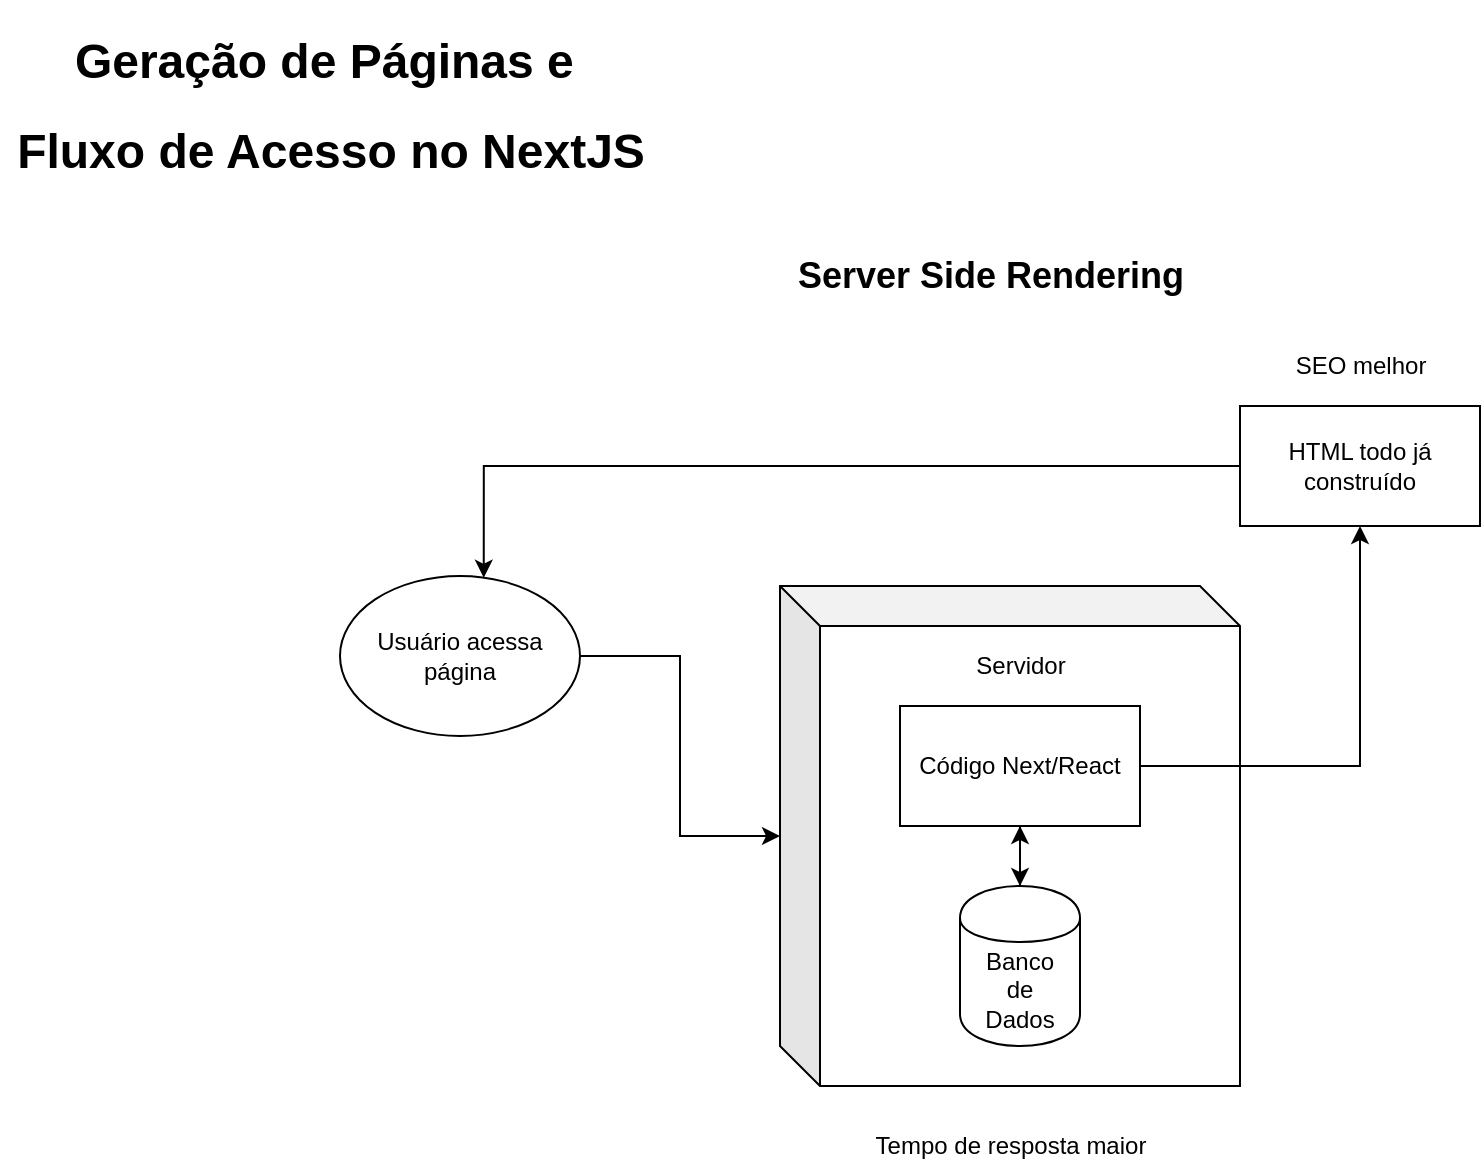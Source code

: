 <mxfile version="14.2.4" type="embed" pages="4">
    <diagram id="IJl9nqBKK6mNHiMfE9sH" name="Server Side Rendering">
        <mxGraphModel dx="1996" dy="903" grid="1" gridSize="10" guides="1" tooltips="1" connect="1" arrows="1" fold="1" page="0" pageScale="1" pageWidth="850" pageHeight="1100" math="0" shadow="0">
            <root>
                <mxCell id="0"/>
                <mxCell id="1" parent="0"/>
                <mxCell id="12" value="" style="shape=cube;whiteSpace=wrap;html=1;boundedLbl=1;backgroundOutline=1;darkOpacity=0.05;darkOpacity2=0.1;" vertex="1" parent="1">
                    <mxGeometry x="-150" y="270" width="230" height="250" as="geometry"/>
                </mxCell>
                <mxCell id="2" value="&lt;h1&gt;Geração de Páginas e&amp;nbsp;&lt;/h1&gt;&lt;h1&gt;Fluxo de Acesso no NextJS&lt;/h1&gt;" style="text;html=1;align=center;verticalAlign=middle;resizable=0;points=[];autosize=1;" vertex="1" parent="1">
                    <mxGeometry x="-540" y="-10" width="330" height="80" as="geometry"/>
                </mxCell>
                <mxCell id="3" value="&lt;h2&gt;Server Side Rendering&lt;/h2&gt;" style="text;html=1;align=center;verticalAlign=middle;resizable=0;points=[];autosize=1;" vertex="1" parent="1">
                    <mxGeometry x="-150" y="90" width="210" height="50" as="geometry"/>
                </mxCell>
                <mxCell id="6" value="" style="edgeStyle=orthogonalEdgeStyle;rounded=0;orthogonalLoop=1;jettySize=auto;html=1;" edge="1" parent="1" source="4" target="5">
                    <mxGeometry relative="1" as="geometry"/>
                </mxCell>
                <mxCell id="9" value="" style="edgeStyle=orthogonalEdgeStyle;rounded=0;orthogonalLoop=1;jettySize=auto;html=1;" edge="1" parent="1" source="4" target="8">
                    <mxGeometry relative="1" as="geometry"/>
                </mxCell>
                <mxCell id="4" value="Código Next/React" style="whiteSpace=wrap;html=1;" vertex="1" parent="1">
                    <mxGeometry x="-90" y="330" width="120" height="60" as="geometry"/>
                </mxCell>
                <mxCell id="7" value="" style="edgeStyle=orthogonalEdgeStyle;rounded=0;orthogonalLoop=1;jettySize=auto;html=1;" edge="1" parent="1" source="5" target="4">
                    <mxGeometry relative="1" as="geometry"/>
                </mxCell>
                <mxCell id="5" value="Banco&lt;br&gt;de&lt;br&gt;Dados" style="shape=cylinder;whiteSpace=wrap;html=1;boundedLbl=1;backgroundOutline=1;" vertex="1" parent="1">
                    <mxGeometry x="-60" y="420" width="60" height="80" as="geometry"/>
                </mxCell>
                <mxCell id="15" value="" style="edgeStyle=orthogonalEdgeStyle;rounded=0;orthogonalLoop=1;jettySize=auto;html=1;entryX=0.599;entryY=0.011;entryDx=0;entryDy=0;entryPerimeter=0;" edge="1" parent="1" source="8" target="11">
                    <mxGeometry relative="1" as="geometry">
                        <mxPoint x="240" y="160" as="targetPoint"/>
                    </mxGeometry>
                </mxCell>
                <mxCell id="8" value="HTML todo já&lt;br&gt;construído" style="whiteSpace=wrap;html=1;" vertex="1" parent="1">
                    <mxGeometry x="80" y="180" width="120" height="60" as="geometry"/>
                </mxCell>
                <mxCell id="14" value="" style="edgeStyle=orthogonalEdgeStyle;rounded=0;orthogonalLoop=1;jettySize=auto;html=1;" edge="1" parent="1" source="11" target="12">
                    <mxGeometry relative="1" as="geometry"/>
                </mxCell>
                <mxCell id="11" value="Usuário acessa página" style="ellipse;whiteSpace=wrap;html=1;" vertex="1" parent="1">
                    <mxGeometry x="-370" y="265" width="120" height="80" as="geometry"/>
                </mxCell>
                <mxCell id="13" value="Servidor" style="text;html=1;align=center;verticalAlign=middle;resizable=0;points=[];autosize=1;" vertex="1" parent="1">
                    <mxGeometry x="-60" y="300" width="60" height="20" as="geometry"/>
                </mxCell>
                <mxCell id="16" value="Tempo de resposta maior" style="text;html=1;align=center;verticalAlign=middle;resizable=0;points=[];autosize=1;" vertex="1" parent="1">
                    <mxGeometry x="-110" y="540" width="150" height="20" as="geometry"/>
                </mxCell>
                <mxCell id="17" value="SEO melhor" style="text;html=1;align=center;verticalAlign=middle;resizable=0;points=[];autosize=1;" vertex="1" parent="1">
                    <mxGeometry x="100" y="150" width="80" height="20" as="geometry"/>
                </mxCell>
            </root>
        </mxGraphModel>
    </diagram>
    <diagram id="Sb2h33vWGgbGj8rekHoC" name="Static Site Generation">
        <mxGraphModel dx="2235" dy="1004" grid="1" gridSize="10" guides="1" tooltips="1" connect="1" arrows="1" fold="1" page="0" pageScale="1" pageWidth="850" pageHeight="1100" math="0" shadow="0">
            <root>
                <mxCell id="qVb-lpE-ypOx8Y0qRD29-0"/>
                <mxCell id="qVb-lpE-ypOx8Y0qRD29-1" parent="qVb-lpE-ypOx8Y0qRD29-0"/>
                <mxCell id="mRwc2Sx2FRpMDdkpeoXC-1" value="" style="whiteSpace=wrap;html=1;" vertex="1" parent="qVb-lpE-ypOx8Y0qRD29-1">
                    <mxGeometry x="-450" y="190" width="560" height="430" as="geometry"/>
                </mxCell>
                <mxCell id="2_pBW-bDEQTTyGr_TnvV-0" value="" style="shape=cube;whiteSpace=wrap;html=1;boundedLbl=1;backgroundOutline=1;darkOpacity=0.05;darkOpacity2=0.1;" vertex="1" parent="qVb-lpE-ypOx8Y0qRD29-1">
                    <mxGeometry x="-410" y="265" width="237.5" height="285" as="geometry"/>
                </mxCell>
                <mxCell id="2_pBW-bDEQTTyGr_TnvV-1" value="&lt;font style=&quot;font-size: 14px&quot;&gt;Servidor&lt;/font&gt;" style="text;html=1;align=center;verticalAlign=middle;resizable=0;points=[];autosize=1;" vertex="1" parent="qVb-lpE-ypOx8Y0qRD29-1">
                    <mxGeometry x="-317.5" y="290" width="70" height="20" as="geometry"/>
                </mxCell>
                <mxCell id="2_pBW-bDEQTTyGr_TnvV-2" value="&lt;h2&gt;Static Site Generation&lt;/h2&gt;" style="text;html=1;align=center;verticalAlign=middle;resizable=0;points=[];autosize=1;" vertex="1" parent="qVb-lpE-ypOx8Y0qRD29-1">
                    <mxGeometry x="-270" y="120" width="200" height="50" as="geometry"/>
                </mxCell>
                <mxCell id="2_pBW-bDEQTTyGr_TnvV-3" value="" style="edgeStyle=orthogonalEdgeStyle;rounded=0;orthogonalLoop=1;jettySize=auto;html=1;" edge="1" parent="qVb-lpE-ypOx8Y0qRD29-1" source="2_pBW-bDEQTTyGr_TnvV-5" target="2_pBW-bDEQTTyGr_TnvV-7">
                    <mxGeometry relative="1" as="geometry"/>
                </mxCell>
                <mxCell id="2_pBW-bDEQTTyGr_TnvV-4" value="" style="edgeStyle=orthogonalEdgeStyle;rounded=0;orthogonalLoop=1;jettySize=auto;html=1;" edge="1" parent="qVb-lpE-ypOx8Y0qRD29-1" source="2_pBW-bDEQTTyGr_TnvV-5" target="2_pBW-bDEQTTyGr_TnvV-8">
                    <mxGeometry relative="1" as="geometry"/>
                </mxCell>
                <mxCell id="2_pBW-bDEQTTyGr_TnvV-5" value="&lt;font style=&quot;font-size: 14px&quot;&gt;Código Next/React&lt;/font&gt;" style="whiteSpace=wrap;html=1;" vertex="1" parent="qVb-lpE-ypOx8Y0qRD29-1">
                    <mxGeometry x="-342.5" y="320" width="120" height="60" as="geometry"/>
                </mxCell>
                <mxCell id="2_pBW-bDEQTTyGr_TnvV-6" value="" style="edgeStyle=orthogonalEdgeStyle;rounded=0;orthogonalLoop=1;jettySize=auto;html=1;" edge="1" parent="qVb-lpE-ypOx8Y0qRD29-1" source="2_pBW-bDEQTTyGr_TnvV-7">
                    <mxGeometry relative="1" as="geometry">
                        <mxPoint x="-282.5" y="380" as="targetPoint"/>
                    </mxGeometry>
                </mxCell>
                <mxCell id="2_pBW-bDEQTTyGr_TnvV-7" value="&lt;font style=&quot;font-size: 14px&quot;&gt;Banco&lt;br&gt;de&lt;br&gt;Dados&lt;/font&gt;" style="shape=cylinder;whiteSpace=wrap;html=1;boundedLbl=1;backgroundOutline=1;" vertex="1" parent="qVb-lpE-ypOx8Y0qRD29-1">
                    <mxGeometry x="-312.5" y="430" width="60" height="80" as="geometry"/>
                </mxCell>
                <mxCell id="2_pBW-bDEQTTyGr_TnvV-8" value="&lt;font style=&quot;font-size: 14px&quot;&gt;page-1.html&lt;/font&gt;" style="whiteSpace=wrap;html=1;" vertex="1" parent="qVb-lpE-ypOx8Y0qRD29-1">
                    <mxGeometry x="-62.5" y="290" width="120" height="60" as="geometry"/>
                </mxCell>
                <mxCell id="2_pBW-bDEQTTyGr_TnvV-9" value="&lt;font style=&quot;font-size: 14px&quot;&gt;page-2.html&lt;/font&gt;" style="whiteSpace=wrap;html=1;" vertex="1" parent="qVb-lpE-ypOx8Y0qRD29-1">
                    <mxGeometry x="-62.5" y="360" width="120" height="60" as="geometry"/>
                </mxCell>
                <mxCell id="2_pBW-bDEQTTyGr_TnvV-10" value="" style="edgeStyle=orthogonalEdgeStyle;rounded=0;orthogonalLoop=1;jettySize=auto;html=1;exitX=1;exitY=0.75;exitDx=0;exitDy=0;" edge="1" parent="qVb-lpE-ypOx8Y0qRD29-1" source="2_pBW-bDEQTTyGr_TnvV-5" target="2_pBW-bDEQTTyGr_TnvV-9">
                    <mxGeometry relative="1" as="geometry">
                        <mxPoint x="-212.5" y="360.0" as="sourcePoint"/>
                        <mxPoint x="-102.5" y="330.0" as="targetPoint"/>
                    </mxGeometry>
                </mxCell>
                <mxCell id="2_pBW-bDEQTTyGr_TnvV-11" value="&lt;font style=&quot;font-size: 14px&quot;&gt;page-3.html&lt;/font&gt;" style="whiteSpace=wrap;html=1;" vertex="1" parent="qVb-lpE-ypOx8Y0qRD29-1">
                    <mxGeometry x="-62.5" y="440" width="120" height="60" as="geometry"/>
                </mxCell>
                <mxCell id="2_pBW-bDEQTTyGr_TnvV-12" value="" style="edgeStyle=orthogonalEdgeStyle;rounded=0;orthogonalLoop=1;jettySize=auto;html=1;exitX=1;exitY=0.75;exitDx=0;exitDy=0;entryX=0;entryY=0.5;entryDx=0;entryDy=0;" edge="1" parent="qVb-lpE-ypOx8Y0qRD29-1" target="2_pBW-bDEQTTyGr_TnvV-11">
                    <mxGeometry relative="1" as="geometry">
                        <mxPoint x="-222.5" y="375" as="sourcePoint"/>
                        <mxPoint x="-62.5" y="400.0" as="targetPoint"/>
                        <Array as="points">
                            <mxPoint x="-152.5" y="375"/>
                            <mxPoint x="-152.5" y="470"/>
                        </Array>
                    </mxGeometry>
                </mxCell>
                <mxCell id="mRwc2Sx2FRpMDdkpeoXC-0" value="&lt;h1&gt;Geração de Páginas e&amp;nbsp;&lt;/h1&gt;&lt;h1&gt;Fluxo de Acesso no NextJS&lt;/h1&gt;" style="text;html=1;align=center;verticalAlign=middle;resizable=0;points=[];autosize=1;" vertex="1" parent="qVb-lpE-ypOx8Y0qRD29-1">
                    <mxGeometry x="-445" y="-90" width="330" height="80" as="geometry"/>
                </mxCell>
                <mxCell id="mRwc2Sx2FRpMDdkpeoXC-3" value="&lt;h3&gt;Etapa 1 - Build&lt;/h3&gt;" style="text;html=1;align=center;verticalAlign=middle;resizable=0;points=[];autosize=1;" vertex="1" parent="qVb-lpE-ypOx8Y0qRD29-1">
                    <mxGeometry x="-225" y="200" width="110" height="50" as="geometry"/>
                </mxCell>
                <mxCell id="kcINupko0LbGhCiXPx97-2" value="" style="edgeStyle=orthogonalEdgeStyle;rounded=0;orthogonalLoop=1;jettySize=auto;html=1;" edge="1" parent="qVb-lpE-ypOx8Y0qRD29-1" source="kcINupko0LbGhCiXPx97-0" target="kcINupko0LbGhCiXPx97-1">
                    <mxGeometry relative="1" as="geometry"/>
                </mxCell>
                <mxCell id="kcINupko0LbGhCiXPx97-0" value="&lt;font style=&quot;font-size: 14px&quot;&gt;Maria acessa&lt;br&gt;page-1.html&lt;/font&gt;" style="ellipse;whiteSpace=wrap;html=1;" vertex="1" parent="qVb-lpE-ypOx8Y0qRD29-1">
                    <mxGeometry x="280" y="375" width="120" height="80" as="geometry"/>
                </mxCell>
                <mxCell id="kcINupko0LbGhCiXPx97-1" value="&lt;font style=&quot;font-size: 14px&quot;&gt;page-1.html&lt;/font&gt;" style="whiteSpace=wrap;html=1;" vertex="1" parent="qVb-lpE-ypOx8Y0qRD29-1">
                    <mxGeometry x="500" y="385" width="120" height="60" as="geometry"/>
                </mxCell>
                <mxCell id="kcINupko0LbGhCiXPx97-4" value="" style="edgeStyle=orthogonalEdgeStyle;rounded=0;orthogonalLoop=1;jettySize=auto;html=1;" edge="1" parent="qVb-lpE-ypOx8Y0qRD29-1" source="kcINupko0LbGhCiXPx97-3" target="kcINupko0LbGhCiXPx97-1">
                    <mxGeometry relative="1" as="geometry"/>
                </mxCell>
                <mxCell id="kcINupko0LbGhCiXPx97-3" value="&lt;font style=&quot;font-size: 14px&quot;&gt;Alice&lt;br&gt;acessa &lt;br&gt;page-1.html&lt;/font&gt;" style="ellipse;whiteSpace=wrap;html=1;" vertex="1" parent="qVb-lpE-ypOx8Y0qRD29-1">
                    <mxGeometry x="280" y="485" width="120" height="80" as="geometry"/>
                </mxCell>
                <mxCell id="kcINupko0LbGhCiXPx97-6" value="" style="edgeStyle=orthogonalEdgeStyle;rounded=0;orthogonalLoop=1;jettySize=auto;html=1;" edge="1" parent="qVb-lpE-ypOx8Y0qRD29-1" source="kcINupko0LbGhCiXPx97-5" target="kcINupko0LbGhCiXPx97-1">
                    <mxGeometry relative="1" as="geometry"/>
                </mxCell>
                <mxCell id="kcINupko0LbGhCiXPx97-5" value="&lt;font style=&quot;font-size: 14px&quot;&gt;Willian acessa&lt;br&gt;page-1.html&lt;/font&gt;" style="ellipse;whiteSpace=wrap;html=1;" vertex="1" parent="qVb-lpE-ypOx8Y0qRD29-1">
                    <mxGeometry x="280" y="265" width="120" height="80" as="geometry"/>
                </mxCell>
                <mxCell id="kcINupko0LbGhCiXPx97-7" value="&lt;font style=&quot;font-size: 18px&quot;&gt;Entrega sempre mesmo &lt;br&gt;estático&lt;/font&gt;" style="text;html=1;align=center;verticalAlign=middle;resizable=0;points=[];autosize=1;" vertex="1" parent="qVb-lpE-ypOx8Y0qRD29-1">
                    <mxGeometry x="640" y="387.5" width="210" height="40" as="geometry"/>
                </mxCell>
                <mxCell id="kcINupko0LbGhCiXPx97-8" value="&lt;font style=&quot;font-size: 18px&quot;&gt;Não tem mais processo &lt;br&gt;no Servidor&lt;/font&gt;" style="text;html=1;align=center;verticalAlign=middle;resizable=0;points=[];autosize=1;" vertex="1" parent="qVb-lpE-ypOx8Y0qRD29-1">
                    <mxGeometry x="360" y="195" width="200" height="40" as="geometry"/>
                </mxCell>
            </root>
        </mxGraphModel>
    </diagram>
    <diagram id="DBl-UYLS2xAY-gCIWBBk" name="Incremental Static Regeneration">
        <mxGraphModel dx="2888" dy="1111" grid="1" gridSize="10" guides="1" tooltips="1" connect="1" arrows="1" fold="1" page="0" pageScale="1" pageWidth="850" pageHeight="1100" math="0" shadow="0">
            <root>
                <mxCell id="q0az0de39Vp8cDaWlEq2-0"/>
                <mxCell id="q0az0de39Vp8cDaWlEq2-1" parent="q0az0de39Vp8cDaWlEq2-0"/>
                <mxCell id="Nnj6af79WpJ_D7qGyi7y-39" value="" style="edgeStyle=orthogonalEdgeStyle;rounded=0;orthogonalLoop=1;jettySize=auto;html=1;entryX=0;entryY=0.5;entryDx=0;entryDy=0;exitX=1.007;exitY=0.525;exitDx=0;exitDy=0;exitPerimeter=0;" edge="1" parent="q0az0de39Vp8cDaWlEq2-1" source="Nnj6af79WpJ_D7qGyi7y-0" target="Nnj6af79WpJ_D7qGyi7y-26">
                    <mxGeometry relative="1" as="geometry">
                        <mxPoint x="180" y="370" as="sourcePoint"/>
                    </mxGeometry>
                </mxCell>
                <mxCell id="Nnj6af79WpJ_D7qGyi7y-26" value="" style="whiteSpace=wrap;html=1;" vertex="1" parent="q0az0de39Vp8cDaWlEq2-1">
                    <mxGeometry x="210" y="180" width="440" height="470" as="geometry"/>
                </mxCell>
                <mxCell id="Nnj6af79WpJ_D7qGyi7y-37" value="" style="edgeStyle=orthogonalEdgeStyle;rounded=0;orthogonalLoop=1;jettySize=auto;html=1;" edge="1" parent="q0az0de39Vp8cDaWlEq2-1" source="Nnj6af79WpJ_D7qGyi7y-0" target="Nnj6af79WpJ_D7qGyi7y-28">
                    <mxGeometry relative="1" as="geometry"/>
                </mxCell>
                <mxCell id="Nnj6af79WpJ_D7qGyi7y-0" value="" style="whiteSpace=wrap;html=1;" vertex="1" parent="q0az0de39Vp8cDaWlEq2-1">
                    <mxGeometry x="-450" y="190" width="560" height="430" as="geometry"/>
                </mxCell>
                <mxCell id="Nnj6af79WpJ_D7qGyi7y-1" value="" style="shape=cube;whiteSpace=wrap;html=1;boundedLbl=1;backgroundOutline=1;darkOpacity=0.05;darkOpacity2=0.1;" vertex="1" parent="q0az0de39Vp8cDaWlEq2-1">
                    <mxGeometry x="-410" y="265" width="237.5" height="285" as="geometry"/>
                </mxCell>
                <mxCell id="Nnj6af79WpJ_D7qGyi7y-2" value="&lt;font style=&quot;font-size: 14px&quot;&gt;Servidor&lt;/font&gt;" style="text;html=1;align=center;verticalAlign=middle;resizable=0;points=[];autosize=1;" vertex="1" parent="q0az0de39Vp8cDaWlEq2-1">
                    <mxGeometry x="-317.5" y="290" width="70" height="20" as="geometry"/>
                </mxCell>
                <mxCell id="Nnj6af79WpJ_D7qGyi7y-3" value="&lt;h2&gt;Incremental Static Regeneration&lt;/h2&gt;" style="text;html=1;align=center;verticalAlign=middle;resizable=0;points=[];autosize=1;" vertex="1" parent="q0az0de39Vp8cDaWlEq2-1">
                    <mxGeometry x="-312.5" y="110" width="290" height="50" as="geometry"/>
                </mxCell>
                <mxCell id="Nnj6af79WpJ_D7qGyi7y-4" value="" style="edgeStyle=orthogonalEdgeStyle;rounded=0;orthogonalLoop=1;jettySize=auto;html=1;" edge="1" parent="q0az0de39Vp8cDaWlEq2-1" source="Nnj6af79WpJ_D7qGyi7y-6" target="Nnj6af79WpJ_D7qGyi7y-8">
                    <mxGeometry relative="1" as="geometry"/>
                </mxCell>
                <mxCell id="Nnj6af79WpJ_D7qGyi7y-5" value="" style="edgeStyle=orthogonalEdgeStyle;rounded=0;orthogonalLoop=1;jettySize=auto;html=1;" edge="1" parent="q0az0de39Vp8cDaWlEq2-1" source="Nnj6af79WpJ_D7qGyi7y-6" target="Nnj6af79WpJ_D7qGyi7y-9">
                    <mxGeometry relative="1" as="geometry"/>
                </mxCell>
                <mxCell id="Nnj6af79WpJ_D7qGyi7y-6" value="&lt;font style=&quot;font-size: 14px&quot;&gt;Código Next/React&lt;/font&gt;" style="whiteSpace=wrap;html=1;" vertex="1" parent="q0az0de39Vp8cDaWlEq2-1">
                    <mxGeometry x="-342.5" y="320" width="120" height="60" as="geometry"/>
                </mxCell>
                <mxCell id="Nnj6af79WpJ_D7qGyi7y-7" value="" style="edgeStyle=orthogonalEdgeStyle;rounded=0;orthogonalLoop=1;jettySize=auto;html=1;" edge="1" parent="q0az0de39Vp8cDaWlEq2-1" source="Nnj6af79WpJ_D7qGyi7y-8">
                    <mxGeometry relative="1" as="geometry">
                        <mxPoint x="-282.5" y="380" as="targetPoint"/>
                    </mxGeometry>
                </mxCell>
                <mxCell id="Nnj6af79WpJ_D7qGyi7y-8" value="&lt;font style=&quot;font-size: 14px&quot;&gt;Banco&lt;br&gt;de&lt;br&gt;Dados&lt;/font&gt;" style="shape=cylinder;whiteSpace=wrap;html=1;boundedLbl=1;backgroundOutline=1;" vertex="1" parent="q0az0de39Vp8cDaWlEq2-1">
                    <mxGeometry x="-312.5" y="430" width="60" height="80" as="geometry"/>
                </mxCell>
                <mxCell id="Nnj6af79WpJ_D7qGyi7y-9" value="&lt;font style=&quot;font-size: 14px&quot;&gt;page-1.html&lt;/font&gt;" style="whiteSpace=wrap;html=1;" vertex="1" parent="q0az0de39Vp8cDaWlEq2-1">
                    <mxGeometry x="-62.5" y="290" width="120" height="60" as="geometry"/>
                </mxCell>
                <mxCell id="Nnj6af79WpJ_D7qGyi7y-10" value="&lt;font style=&quot;font-size: 14px&quot;&gt;page-2.html&lt;/font&gt;" style="whiteSpace=wrap;html=1;" vertex="1" parent="q0az0de39Vp8cDaWlEq2-1">
                    <mxGeometry x="-62.5" y="360" width="120" height="60" as="geometry"/>
                </mxCell>
                <mxCell id="Nnj6af79WpJ_D7qGyi7y-11" value="" style="edgeStyle=orthogonalEdgeStyle;rounded=0;orthogonalLoop=1;jettySize=auto;html=1;exitX=1;exitY=0.75;exitDx=0;exitDy=0;" edge="1" parent="q0az0de39Vp8cDaWlEq2-1" source="Nnj6af79WpJ_D7qGyi7y-6" target="Nnj6af79WpJ_D7qGyi7y-10">
                    <mxGeometry relative="1" as="geometry">
                        <mxPoint x="-212.5" y="360.0" as="sourcePoint"/>
                        <mxPoint x="-102.5" y="330.0" as="targetPoint"/>
                    </mxGeometry>
                </mxCell>
                <mxCell id="Nnj6af79WpJ_D7qGyi7y-12" value="&lt;font style=&quot;font-size: 14px&quot;&gt;page-3.html&lt;/font&gt;" style="whiteSpace=wrap;html=1;" vertex="1" parent="q0az0de39Vp8cDaWlEq2-1">
                    <mxGeometry x="-62.5" y="440" width="120" height="60" as="geometry"/>
                </mxCell>
                <mxCell id="Nnj6af79WpJ_D7qGyi7y-13" value="" style="edgeStyle=orthogonalEdgeStyle;rounded=0;orthogonalLoop=1;jettySize=auto;html=1;exitX=1;exitY=0.75;exitDx=0;exitDy=0;entryX=0;entryY=0.5;entryDx=0;entryDy=0;" edge="1" parent="q0az0de39Vp8cDaWlEq2-1" target="Nnj6af79WpJ_D7qGyi7y-12">
                    <mxGeometry relative="1" as="geometry">
                        <mxPoint x="-222.5" y="375" as="sourcePoint"/>
                        <mxPoint x="-62.5" y="400.0" as="targetPoint"/>
                        <Array as="points">
                            <mxPoint x="-152.5" y="375"/>
                            <mxPoint x="-152.5" y="470"/>
                        </Array>
                    </mxGeometry>
                </mxCell>
                <mxCell id="Nnj6af79WpJ_D7qGyi7y-14" value="&lt;h1&gt;Geração de Páginas e&amp;nbsp;&lt;/h1&gt;&lt;h1&gt;Fluxo de Acesso no NextJS&lt;/h1&gt;" style="text;html=1;align=center;verticalAlign=middle;resizable=0;points=[];autosize=1;" vertex="1" parent="q0az0de39Vp8cDaWlEq2-1">
                    <mxGeometry x="-445" y="-90" width="330" height="80" as="geometry"/>
                </mxCell>
                <mxCell id="Nnj6af79WpJ_D7qGyi7y-15" value="&lt;h3&gt;Etapa 1 - Build&lt;/h3&gt;" style="text;html=1;align=center;verticalAlign=middle;resizable=0;points=[];autosize=1;" vertex="1" parent="q0az0de39Vp8cDaWlEq2-1">
                    <mxGeometry x="-225" y="200" width="110" height="50" as="geometry"/>
                </mxCell>
                <mxCell id="Nnj6af79WpJ_D7qGyi7y-16" value="" style="edgeStyle=orthogonalEdgeStyle;rounded=0;orthogonalLoop=1;jettySize=auto;html=1;" edge="1" parent="q0az0de39Vp8cDaWlEq2-1" source="Nnj6af79WpJ_D7qGyi7y-17" target="Nnj6af79WpJ_D7qGyi7y-18">
                    <mxGeometry relative="1" as="geometry"/>
                </mxCell>
                <mxCell id="Nnj6af79WpJ_D7qGyi7y-17" value="&lt;font style=&quot;font-size: 14px&quot;&gt;Maria acessa&lt;br&gt;page-1.html&lt;/font&gt;" style="ellipse;whiteSpace=wrap;html=1;" vertex="1" parent="q0az0de39Vp8cDaWlEq2-1">
                    <mxGeometry x="260" y="385" width="120" height="80" as="geometry"/>
                </mxCell>
                <mxCell id="Nnj6af79WpJ_D7qGyi7y-18" value="&lt;font style=&quot;font-size: 14px&quot;&gt;page-1.html&lt;/font&gt;" style="whiteSpace=wrap;html=1;" vertex="1" parent="q0az0de39Vp8cDaWlEq2-1">
                    <mxGeometry x="480" y="395" width="120" height="60" as="geometry"/>
                </mxCell>
                <mxCell id="Nnj6af79WpJ_D7qGyi7y-19" value="" style="edgeStyle=orthogonalEdgeStyle;rounded=0;orthogonalLoop=1;jettySize=auto;html=1;" edge="1" parent="q0az0de39Vp8cDaWlEq2-1" source="Nnj6af79WpJ_D7qGyi7y-20" target="Nnj6af79WpJ_D7qGyi7y-18">
                    <mxGeometry relative="1" as="geometry"/>
                </mxCell>
                <mxCell id="Nnj6af79WpJ_D7qGyi7y-20" value="&lt;font style=&quot;font-size: 14px&quot;&gt;Alice&lt;br&gt;acessa &lt;br&gt;page-1.html&lt;/font&gt;" style="ellipse;whiteSpace=wrap;html=1;" vertex="1" parent="q0az0de39Vp8cDaWlEq2-1">
                    <mxGeometry x="260" y="495" width="120" height="80" as="geometry"/>
                </mxCell>
                <mxCell id="Nnj6af79WpJ_D7qGyi7y-21" value="" style="edgeStyle=orthogonalEdgeStyle;rounded=0;orthogonalLoop=1;jettySize=auto;html=1;" edge="1" parent="q0az0de39Vp8cDaWlEq2-1" source="Nnj6af79WpJ_D7qGyi7y-22" target="Nnj6af79WpJ_D7qGyi7y-18">
                    <mxGeometry relative="1" as="geometry"/>
                </mxCell>
                <mxCell id="Nnj6af79WpJ_D7qGyi7y-22" value="&lt;font style=&quot;font-size: 14px&quot;&gt;Willian acessa&lt;br&gt;page-1.html&lt;/font&gt;" style="ellipse;whiteSpace=wrap;html=1;" vertex="1" parent="q0az0de39Vp8cDaWlEq2-1">
                    <mxGeometry x="260" y="275" width="120" height="80" as="geometry"/>
                </mxCell>
                <mxCell id="Nnj6af79WpJ_D7qGyi7y-25" value="&lt;font style=&quot;font-size: 18px&quot;&gt;Revalidate: 60&lt;/font&gt;" style="text;html=1;align=center;verticalAlign=middle;resizable=0;points=[];autosize=1;" vertex="1" parent="q0az0de39Vp8cDaWlEq2-1">
                    <mxGeometry x="-232.5" y="580" width="130" height="20" as="geometry"/>
                </mxCell>
                <mxCell id="Nnj6af79WpJ_D7qGyi7y-27" value="&lt;font style=&quot;font-size: 18px&quot;&gt;Acessaram em intervalo de 60s&lt;/font&gt;" style="text;html=1;align=center;verticalAlign=middle;resizable=0;points=[];autosize=1;" vertex="1" parent="q0az0de39Vp8cDaWlEq2-1">
                    <mxGeometry x="310" y="220" width="270" height="20" as="geometry"/>
                </mxCell>
                <mxCell id="Nnj6af79WpJ_D7qGyi7y-28" value="" style="whiteSpace=wrap;html=1;" vertex="1" parent="q0az0de39Vp8cDaWlEq2-1">
                    <mxGeometry x="-1020" y="170" width="440" height="620" as="geometry"/>
                </mxCell>
                <mxCell id="Nnj6af79WpJ_D7qGyi7y-29" value="" style="edgeStyle=orthogonalEdgeStyle;rounded=0;orthogonalLoop=1;jettySize=auto;html=1;" edge="1" parent="q0az0de39Vp8cDaWlEq2-1" source="Nnj6af79WpJ_D7qGyi7y-30" target="Nnj6af79WpJ_D7qGyi7y-31">
                    <mxGeometry relative="1" as="geometry"/>
                </mxCell>
                <mxCell id="Nnj6af79WpJ_D7qGyi7y-30" value="&lt;font style=&quot;font-size: 14px&quot;&gt;Lucas acessa&lt;br&gt;page-1.html&lt;/font&gt;" style="ellipse;whiteSpace=wrap;html=1;" vertex="1" parent="q0az0de39Vp8cDaWlEq2-1">
                    <mxGeometry x="-960" y="395" width="120" height="80" as="geometry"/>
                </mxCell>
                <mxCell id="Nnj6af79WpJ_D7qGyi7y-31" value="&lt;font style=&quot;font-size: 14px&quot;&gt;page-1-new.html&lt;/font&gt;" style="whiteSpace=wrap;html=1;" vertex="1" parent="q0az0de39Vp8cDaWlEq2-1">
                    <mxGeometry x="-740" y="405" width="120" height="60" as="geometry"/>
                </mxCell>
                <mxCell id="Nnj6af79WpJ_D7qGyi7y-32" value="" style="edgeStyle=orthogonalEdgeStyle;rounded=0;orthogonalLoop=1;jettySize=auto;html=1;" edge="1" parent="q0az0de39Vp8cDaWlEq2-1" source="Nnj6af79WpJ_D7qGyi7y-33" target="Nnj6af79WpJ_D7qGyi7y-31">
                    <mxGeometry relative="1" as="geometry"/>
                </mxCell>
                <mxCell id="Nnj6af79WpJ_D7qGyi7y-33" value="&lt;font style=&quot;font-size: 14px&quot;&gt;Antonio&lt;br&gt;acessa &lt;br&gt;page-1.html&lt;/font&gt;" style="ellipse;whiteSpace=wrap;html=1;" vertex="1" parent="q0az0de39Vp8cDaWlEq2-1">
                    <mxGeometry x="-960" y="505" width="120" height="80" as="geometry"/>
                </mxCell>
                <mxCell id="Nnj6af79WpJ_D7qGyi7y-34" value="" style="edgeStyle=orthogonalEdgeStyle;rounded=0;orthogonalLoop=1;jettySize=auto;html=1;" edge="1" parent="q0az0de39Vp8cDaWlEq2-1" source="Nnj6af79WpJ_D7qGyi7y-35" target="Nnj6af79WpJ_D7qGyi7y-31">
                    <mxGeometry relative="1" as="geometry"/>
                </mxCell>
                <mxCell id="Nnj6af79WpJ_D7qGyi7y-35" value="&lt;font style=&quot;font-size: 14px&quot;&gt;José acessa&lt;br&gt;page-1.html&lt;/font&gt;" style="ellipse;whiteSpace=wrap;html=1;" vertex="1" parent="q0az0de39Vp8cDaWlEq2-1">
                    <mxGeometry x="-960" y="285" width="120" height="80" as="geometry"/>
                </mxCell>
                <mxCell id="Nnj6af79WpJ_D7qGyi7y-36" value="&lt;font style=&quot;font-size: 18px&quot;&gt;Acessaram em outro intervalo de 60&lt;/font&gt;" style="text;html=1;align=center;verticalAlign=middle;resizable=0;points=[];autosize=1;" vertex="1" parent="q0az0de39Vp8cDaWlEq2-1">
                    <mxGeometry x="-942.5" y="220" width="300" height="20" as="geometry"/>
                </mxCell>
                <mxCell id="IFD2K49PLNYoO7BVoCW2-0" value="&lt;font style=&quot;font-size: 14px&quot;&gt;Willian acessa&lt;br&gt;page-1.html&lt;/font&gt;" style="ellipse;whiteSpace=wrap;html=1;" vertex="1" parent="q0az0de39Vp8cDaWlEq2-1">
                    <mxGeometry x="-750" y="590" width="120" height="80" as="geometry"/>
                </mxCell>
            </root>
        </mxGraphModel>
    </diagram>
    <diagram id="HiJ77PHJmg9h4ow9nc8P" name="Fallbacks">
        <mxGraphModel dx="2235" dy="604" grid="1" gridSize="10" guides="1" tooltips="1" connect="1" arrows="1" fold="1" page="0" pageScale="1" pageWidth="850" pageHeight="1100" math="0" shadow="0">
            <root>
                <mxCell id="ejC8heTR-p2rXwsiGBWH-0"/>
                <mxCell id="ejC8heTR-p2rXwsiGBWH-1" parent="ejC8heTR-p2rXwsiGBWH-0"/>
                <mxCell id="8uwWVGnF2fwSN4bI8sw9-0" value="" style="whiteSpace=wrap;html=1;" vertex="1" parent="ejC8heTR-p2rXwsiGBWH-1">
                    <mxGeometry x="-450" y="190" width="560" height="430" as="geometry"/>
                </mxCell>
                <mxCell id="8uwWVGnF2fwSN4bI8sw9-1" value="" style="shape=cube;whiteSpace=wrap;html=1;boundedLbl=1;backgroundOutline=1;darkOpacity=0.05;darkOpacity2=0.1;" vertex="1" parent="ejC8heTR-p2rXwsiGBWH-1">
                    <mxGeometry x="-410" y="265" width="237.5" height="285" as="geometry"/>
                </mxCell>
                <mxCell id="8uwWVGnF2fwSN4bI8sw9-2" value="&lt;font style=&quot;font-size: 14px&quot;&gt;Servidor&lt;/font&gt;" style="text;html=1;align=center;verticalAlign=middle;resizable=0;points=[];autosize=1;" vertex="1" parent="ejC8heTR-p2rXwsiGBWH-1">
                    <mxGeometry x="-317.5" y="290" width="70" height="20" as="geometry"/>
                </mxCell>
                <mxCell id="8uwWVGnF2fwSN4bI8sw9-3" value="&lt;h2&gt;Sistema de Fallback&lt;/h2&gt;" style="text;html=1;align=center;verticalAlign=middle;resizable=0;points=[];autosize=1;" vertex="1" parent="ejC8heTR-p2rXwsiGBWH-1">
                    <mxGeometry x="-262.5" y="120" width="190" height="50" as="geometry"/>
                </mxCell>
                <mxCell id="8uwWVGnF2fwSN4bI8sw9-4" value="" style="edgeStyle=orthogonalEdgeStyle;rounded=0;orthogonalLoop=1;jettySize=auto;html=1;" edge="1" parent="ejC8heTR-p2rXwsiGBWH-1" source="8uwWVGnF2fwSN4bI8sw9-6" target="8uwWVGnF2fwSN4bI8sw9-8">
                    <mxGeometry relative="1" as="geometry"/>
                </mxCell>
                <mxCell id="8uwWVGnF2fwSN4bI8sw9-5" value="" style="edgeStyle=orthogonalEdgeStyle;rounded=0;orthogonalLoop=1;jettySize=auto;html=1;" edge="1" parent="ejC8heTR-p2rXwsiGBWH-1" source="8uwWVGnF2fwSN4bI8sw9-6" target="8uwWVGnF2fwSN4bI8sw9-9">
                    <mxGeometry relative="1" as="geometry"/>
                </mxCell>
                <mxCell id="8uwWVGnF2fwSN4bI8sw9-6" value="&lt;font style=&quot;font-size: 14px&quot;&gt;Código Next/React&lt;/font&gt;" style="whiteSpace=wrap;html=1;" vertex="1" parent="ejC8heTR-p2rXwsiGBWH-1">
                    <mxGeometry x="-342.5" y="320" width="120" height="60" as="geometry"/>
                </mxCell>
                <mxCell id="8uwWVGnF2fwSN4bI8sw9-7" value="" style="edgeStyle=orthogonalEdgeStyle;rounded=0;orthogonalLoop=1;jettySize=auto;html=1;" edge="1" parent="ejC8heTR-p2rXwsiGBWH-1" source="8uwWVGnF2fwSN4bI8sw9-8">
                    <mxGeometry relative="1" as="geometry">
                        <mxPoint x="-282.5" y="380" as="targetPoint"/>
                    </mxGeometry>
                </mxCell>
                <mxCell id="8uwWVGnF2fwSN4bI8sw9-8" value="&lt;font style=&quot;font-size: 14px&quot;&gt;Banco&lt;br&gt;de&lt;br&gt;Dados&lt;/font&gt;" style="shape=cylinder;whiteSpace=wrap;html=1;boundedLbl=1;backgroundOutline=1;" vertex="1" parent="ejC8heTR-p2rXwsiGBWH-1">
                    <mxGeometry x="-312.5" y="430" width="60" height="80" as="geometry"/>
                </mxCell>
                <mxCell id="8uwWVGnF2fwSN4bI8sw9-9" value="&lt;font style=&quot;font-size: 14px&quot;&gt;page-1.html&lt;/font&gt;" style="whiteSpace=wrap;html=1;" vertex="1" parent="ejC8heTR-p2rXwsiGBWH-1">
                    <mxGeometry x="-62.5" y="290" width="120" height="60" as="geometry"/>
                </mxCell>
                <mxCell id="8uwWVGnF2fwSN4bI8sw9-10" value="&lt;font style=&quot;font-size: 14px&quot;&gt;page-2.html&lt;/font&gt;" style="whiteSpace=wrap;html=1;" vertex="1" parent="ejC8heTR-p2rXwsiGBWH-1">
                    <mxGeometry x="-62.5" y="360" width="120" height="60" as="geometry"/>
                </mxCell>
                <mxCell id="8uwWVGnF2fwSN4bI8sw9-11" value="" style="edgeStyle=orthogonalEdgeStyle;rounded=0;orthogonalLoop=1;jettySize=auto;html=1;exitX=1;exitY=0.75;exitDx=0;exitDy=0;" edge="1" parent="ejC8heTR-p2rXwsiGBWH-1" source="8uwWVGnF2fwSN4bI8sw9-6" target="8uwWVGnF2fwSN4bI8sw9-10">
                    <mxGeometry relative="1" as="geometry">
                        <mxPoint x="-212.5" y="360.0" as="sourcePoint"/>
                        <mxPoint x="-102.5" y="330.0" as="targetPoint"/>
                    </mxGeometry>
                </mxCell>
                <mxCell id="8uwWVGnF2fwSN4bI8sw9-12" value="&lt;font style=&quot;font-size: 14px&quot;&gt;page-3.html&lt;/font&gt;" style="whiteSpace=wrap;html=1;" vertex="1" parent="ejC8heTR-p2rXwsiGBWH-1">
                    <mxGeometry x="-62.5" y="440" width="120" height="60" as="geometry"/>
                </mxCell>
                <mxCell id="8uwWVGnF2fwSN4bI8sw9-13" value="" style="edgeStyle=orthogonalEdgeStyle;rounded=0;orthogonalLoop=1;jettySize=auto;html=1;exitX=1;exitY=0.75;exitDx=0;exitDy=0;entryX=0;entryY=0.5;entryDx=0;entryDy=0;" edge="1" parent="ejC8heTR-p2rXwsiGBWH-1" target="8uwWVGnF2fwSN4bI8sw9-12">
                    <mxGeometry relative="1" as="geometry">
                        <mxPoint x="-222.5" y="375" as="sourcePoint"/>
                        <mxPoint x="-62.5" y="400.0" as="targetPoint"/>
                        <Array as="points">
                            <mxPoint x="-152.5" y="375"/>
                            <mxPoint x="-152.5" y="470"/>
                        </Array>
                    </mxGeometry>
                </mxCell>
                <mxCell id="8uwWVGnF2fwSN4bI8sw9-14" value="&lt;h3&gt;Etapa 1 - Build&lt;/h3&gt;" style="text;html=1;align=center;verticalAlign=middle;resizable=0;points=[];autosize=1;" vertex="1" parent="ejC8heTR-p2rXwsiGBWH-1">
                    <mxGeometry x="-225" y="200" width="110" height="50" as="geometry"/>
                </mxCell>
                <mxCell id="8uwWVGnF2fwSN4bI8sw9-15" value="&lt;font style=&quot;font-size: 18px&quot;&gt;Revalidate: 60&lt;/font&gt;" style="text;html=1;align=center;verticalAlign=middle;resizable=0;points=[];autosize=1;" vertex="1" parent="ejC8heTR-p2rXwsiGBWH-1">
                    <mxGeometry x="-232.5" y="580" width="130" height="20" as="geometry"/>
                </mxCell>
                <mxCell id="ODKkw-43JTHZH8aYC60H-3" value="" style="edgeStyle=orthogonalEdgeStyle;rounded=0;orthogonalLoop=1;jettySize=auto;html=1;" edge="1" parent="ejC8heTR-p2rXwsiGBWH-1" source="ODKkw-43JTHZH8aYC60H-0" target="ODKkw-43JTHZH8aYC60H-2">
                    <mxGeometry relative="1" as="geometry"/>
                </mxCell>
                <mxCell id="ODKkw-43JTHZH8aYC60H-0" value="&lt;font style=&quot;font-size: 14px&quot;&gt;Willian acessa&lt;br&gt;page-4.html&lt;/font&gt;" style="ellipse;whiteSpace=wrap;html=1;" vertex="1" parent="ejC8heTR-p2rXwsiGBWH-1">
                    <mxGeometry x="170" y="310" width="120" height="80" as="geometry"/>
                </mxCell>
                <mxCell id="ODKkw-43JTHZH8aYC60H-1" value="Dados da page-4" style="rhombus;whiteSpace=wrap;html=1;" vertex="1" parent="ejC8heTR-p2rXwsiGBWH-1">
                    <mxGeometry x="-247.5" y="480" width="67.5" height="60" as="geometry"/>
                </mxCell>
                <mxCell id="ODKkw-43JTHZH8aYC60H-5" value="" style="edgeStyle=orthogonalEdgeStyle;rounded=0;orthogonalLoop=1;jettySize=auto;html=1;" edge="1" parent="ejC8heTR-p2rXwsiGBWH-1" source="ODKkw-43JTHZH8aYC60H-2" target="ODKkw-43JTHZH8aYC60H-4">
                    <mxGeometry relative="1" as="geometry"/>
                </mxCell>
                <mxCell id="ODKkw-43JTHZH8aYC60H-7" value="" style="edgeStyle=orthogonalEdgeStyle;rounded=0;orthogonalLoop=1;jettySize=auto;html=1;" edge="1" parent="ejC8heTR-p2rXwsiGBWH-1" source="ODKkw-43JTHZH8aYC60H-2" target="ODKkw-43JTHZH8aYC60H-6">
                    <mxGeometry relative="1" as="geometry"/>
                </mxCell>
                <mxCell id="ODKkw-43JTHZH8aYC60H-2" value="Fallback" style="whiteSpace=wrap;html=1;" vertex="1" parent="ejC8heTR-p2rXwsiGBWH-1">
                    <mxGeometry x="370" y="320" width="120" height="60" as="geometry"/>
                </mxCell>
                <mxCell id="ODKkw-43JTHZH8aYC60H-4" value="Página 404" style="whiteSpace=wrap;html=1;" vertex="1" parent="ejC8heTR-p2rXwsiGBWH-1">
                    <mxGeometry x="370" y="460" width="120" height="60" as="geometry"/>
                </mxCell>
                <mxCell id="ODKkw-43JTHZH8aYC60H-6" value="page-4.html" style="whiteSpace=wrap;html=1;" vertex="1" parent="ejC8heTR-p2rXwsiGBWH-1">
                    <mxGeometry x="600" y="320" width="120" height="60" as="geometry"/>
                </mxCell>
                <mxCell id="ODKkw-43JTHZH8aYC60H-8" value="&lt;font style=&quot;font-size: 14px&quot;&gt;Não existe?&lt;/font&gt;" style="text;html=1;align=center;verticalAlign=middle;resizable=0;points=[];autosize=1;" vertex="1" parent="ejC8heTR-p2rXwsiGBWH-1">
                    <mxGeometry x="440" y="412.5" width="90" height="20" as="geometry"/>
                </mxCell>
                <mxCell id="ODKkw-43JTHZH8aYC60H-9" value="&lt;font style=&quot;font-size: 14px&quot;&gt;Existe?&lt;/font&gt;" style="text;html=1;align=center;verticalAlign=middle;resizable=0;points=[];autosize=1;" vertex="1" parent="ejC8heTR-p2rXwsiGBWH-1">
                    <mxGeometry x="520" y="322.5" width="60" height="20" as="geometry"/>
                </mxCell>
                <mxCell id="JS1Z1UsCjOV1EIyug9Sy-1" value="" style="edgeStyle=orthogonalEdgeStyle;rounded=0;orthogonalLoop=1;jettySize=auto;html=1;" edge="1" parent="ejC8heTR-p2rXwsiGBWH-1" source="JS1Z1UsCjOV1EIyug9Sy-0" target="ODKkw-43JTHZH8aYC60H-6">
                    <mxGeometry relative="1" as="geometry"/>
                </mxCell>
                <mxCell id="JS1Z1UsCjOV1EIyug9Sy-0" value="&lt;font style=&quot;font-size: 14px&quot;&gt;Maria acessa&lt;br&gt;page-4.html&lt;/font&gt;" style="ellipse;whiteSpace=wrap;html=1;" vertex="1" parent="ejC8heTR-p2rXwsiGBWH-1">
                    <mxGeometry x="600" y="200" width="120" height="80" as="geometry"/>
                </mxCell>
                <mxCell id="JS1Z1UsCjOV1EIyug9Sy-2" value="&lt;font style=&quot;font-size: 18px&quot;&gt;Build mais rápido&lt;/font&gt;" style="text;html=1;align=center;verticalAlign=middle;resizable=0;points=[];autosize=1;" vertex="1" parent="ejC8heTR-p2rXwsiGBWH-1">
                    <mxGeometry x="-245" y="640" width="150" height="20" as="geometry"/>
                </mxCell>
                <mxCell id="JS1Z1UsCjOV1EIyug9Sy-3" value="Maior tempo de resposta" style="text;html=1;align=center;verticalAlign=middle;resizable=0;points=[];autosize=1;" vertex="1" parent="ejC8heTR-p2rXwsiGBWH-1">
                    <mxGeometry x="270" y="280" width="150" height="20" as="geometry"/>
                </mxCell>
            </root>
        </mxGraphModel>
    </diagram>
</mxfile>

